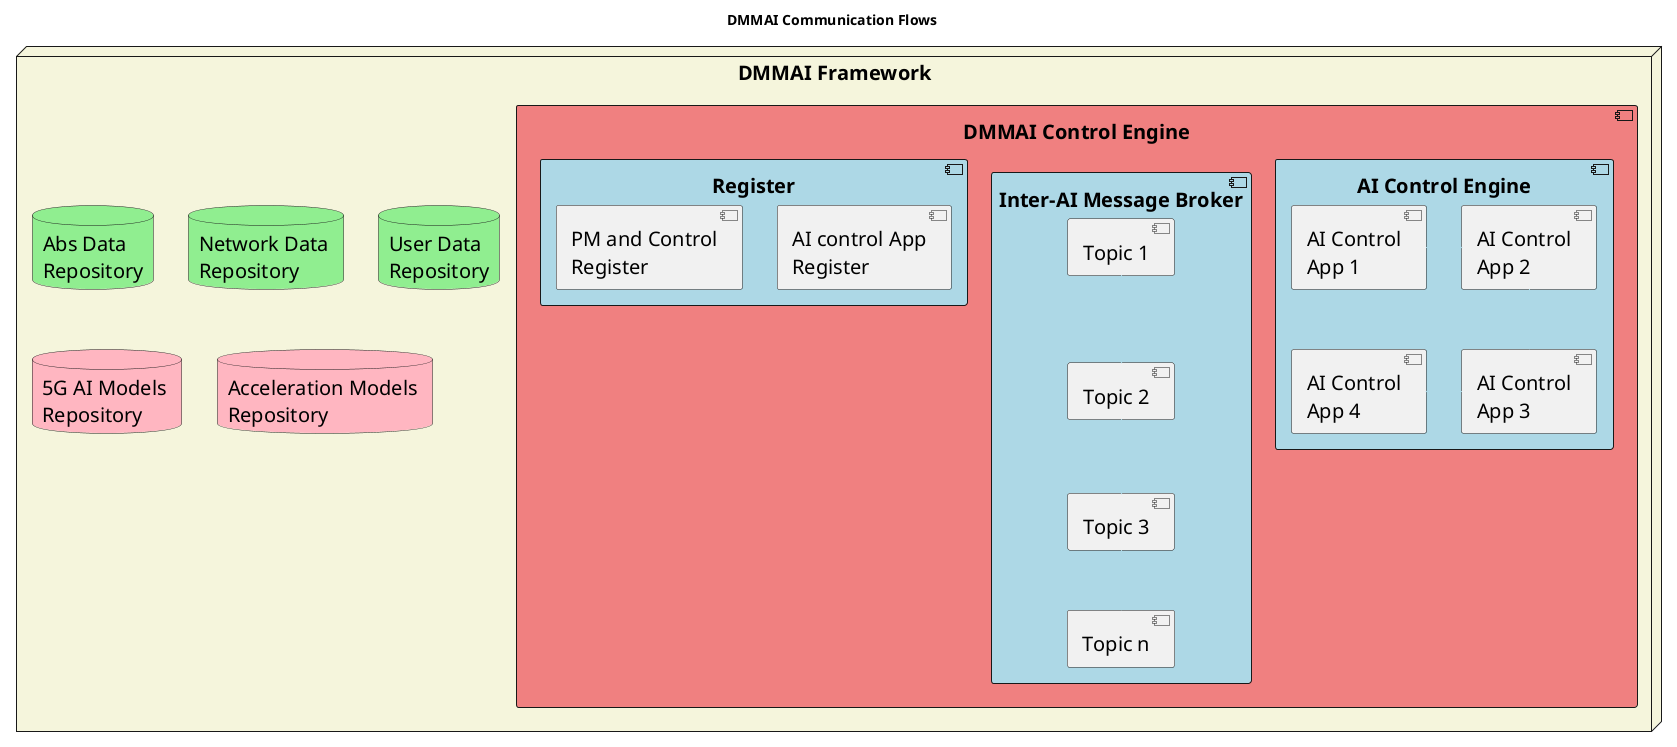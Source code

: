 @startuml dmmai_communication_flows
title DMMAI Communication Flows

hide footbox
!pragma teoz true
skinparam DefaultFontSize 20
skinparam ComponentSpacing 10
skinparam ComponentStyle uml2
skinparam HorizontalAlignment center

Node "DMMAI Framework" #Beige{
    component "DMMAI Control Engine" as DMMAIControlEngine #LightCoral{
        component  "AI Control Engine" #LightBlue{
            component "AI Control\nApp 1" as AIControlApp1
            component "AI Control\nApp 2" as AIControlApp2
            component "AI Control\nApp 3" as AIControlApp3
            component "AI Control\nApp 4" as AIControlApp4
        
            AIControlApp1 -[#LightBlue]> AIControlApp2
            AIControlApp2 -[#LightBlue]-> AIControlApp3
            AIControlApp4 <-[#LightBlue] AIControlApp3
        }

        component "Inter-AI Message Broker" #LightBlue{
            component "Topic 1" as Topic1
            component "Topic 2" as Topic2
            component "Topic 3" as Topic3
            component "Topic n" as Topicn

            Topic1 -[#LightBlue]-> Topic2
            Topic2 -[#LightBlue]-> Topic3
            Topic3 -[#LightBlue]-> Topicn

        }

        component "Register" #LightBlue{
            component "AI control App\nRegister" as AIControlAppRegister
            component "PM and Control\nRegister" as PMControlRegister
        }
    }

    database "Abs Data \nRepository" as AbsDataRepository #LightGreen
    database "Network Data \nRepository" as NetworkDataRepository #LightGreen
    database "User Data \nRepository" as UserDataRepository #LightGreen

    database "5G AI Models \nRepository" as 5GModelRepository #LightPink
    database "Acceleration Models \nRepository" as AccelerationModelRepository #LightPink


}


@enduml

' database db
' queue false